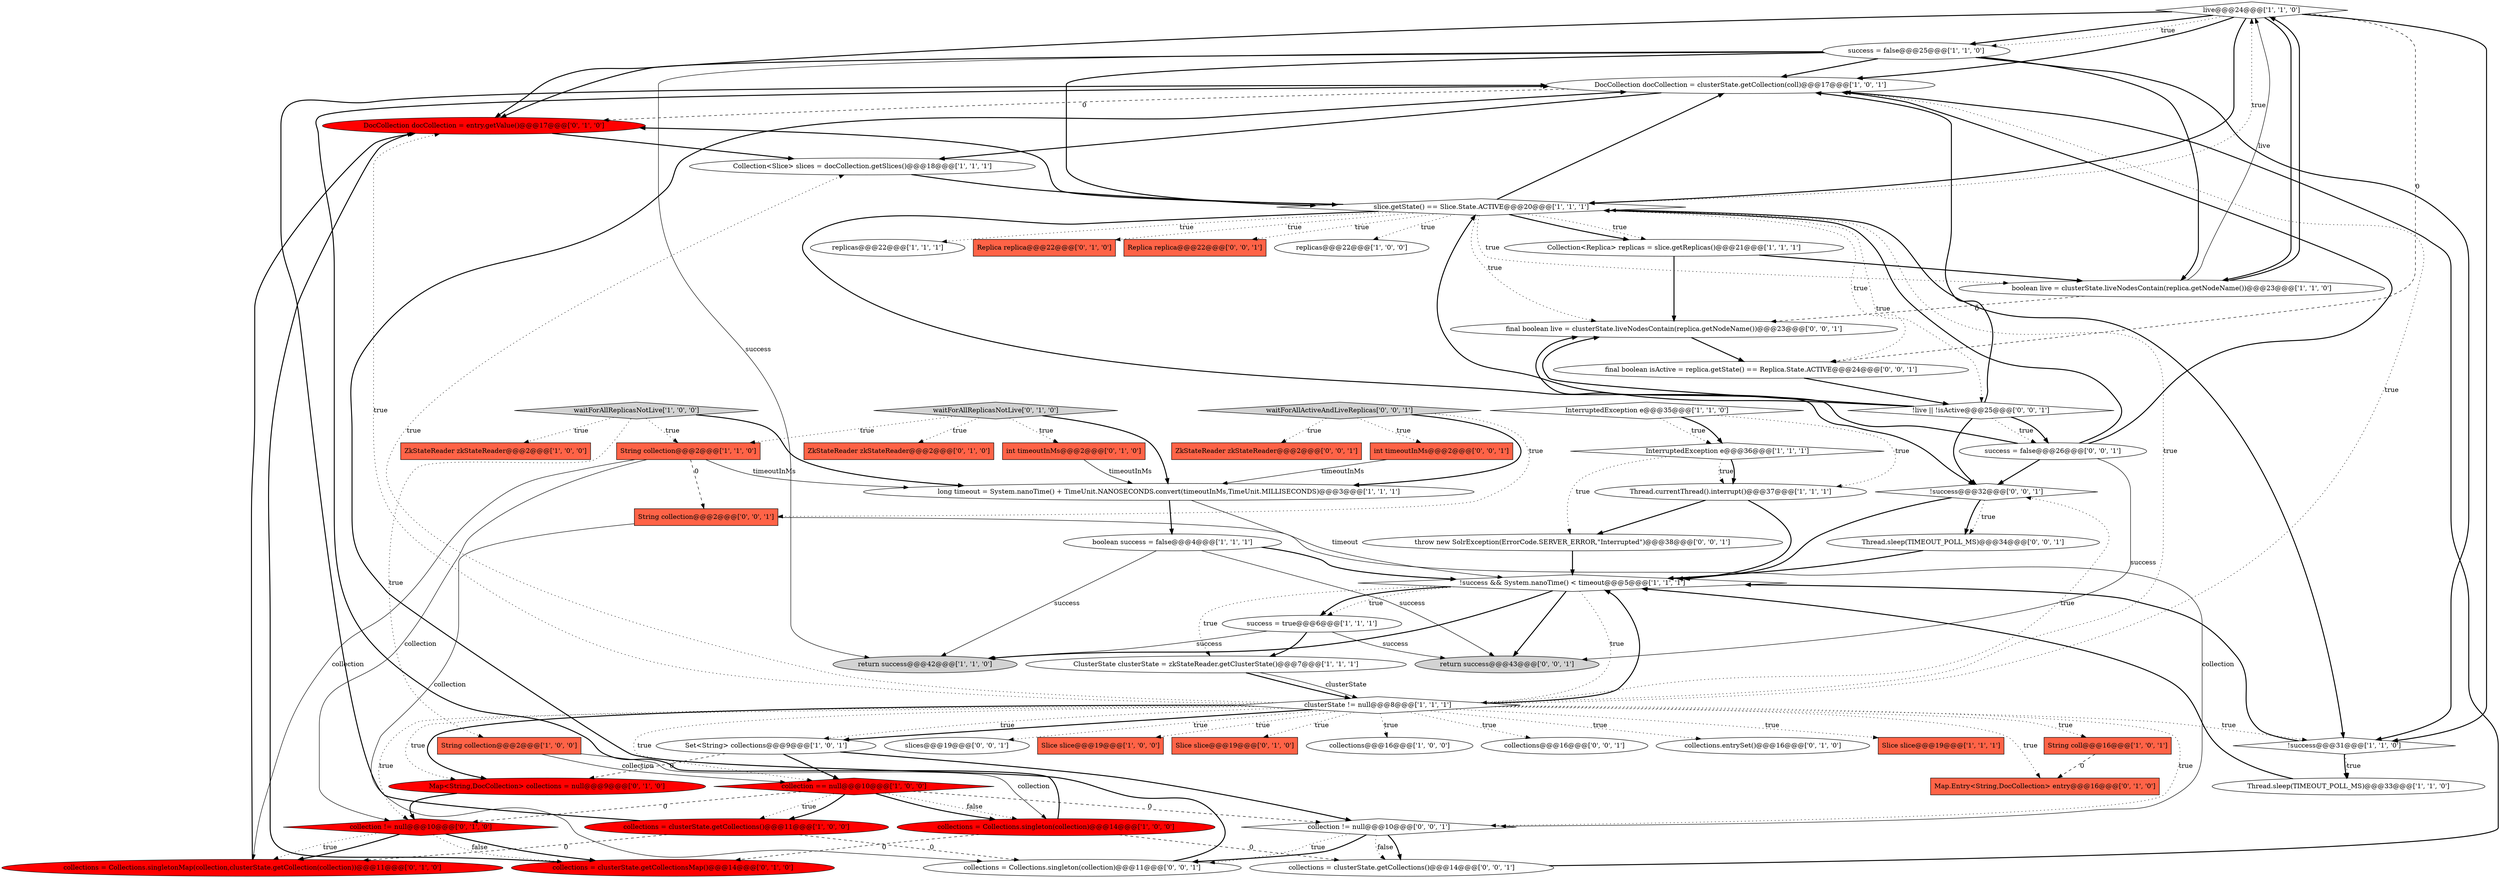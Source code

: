 digraph {
25 [style = filled, label = "live@@@24@@@['1', '1', '0']", fillcolor = white, shape = diamond image = "AAA0AAABBB1BBB"];
16 [style = filled, label = "DocCollection docCollection = clusterState.getCollection(coll)@@@17@@@['1', '0', '1']", fillcolor = white, shape = ellipse image = "AAA0AAABBB1BBB"];
4 [style = filled, label = "slice.getState() == Slice.State.ACTIVE@@@20@@@['1', '1', '1']", fillcolor = white, shape = diamond image = "AAA0AAABBB1BBB"];
38 [style = filled, label = "waitForAllReplicasNotLive['0', '1', '0']", fillcolor = lightgray, shape = diamond image = "AAA0AAABBB2BBB"];
56 [style = filled, label = "collections = Collections.singleton(collection)@@@11@@@['0', '0', '1']", fillcolor = white, shape = ellipse image = "AAA0AAABBB3BBB"];
22 [style = filled, label = "!success && System.nanoTime() < timeout@@@5@@@['1', '1', '1']", fillcolor = white, shape = diamond image = "AAA0AAABBB1BBB"];
41 [style = filled, label = "collections = Collections.singletonMap(collection,clusterState.getCollection(collection))@@@11@@@['0', '1', '0']", fillcolor = red, shape = ellipse image = "AAA1AAABBB2BBB"];
48 [style = filled, label = "final boolean live = clusterState.liveNodesContain(replica.getNodeName())@@@23@@@['0', '0', '1']", fillcolor = white, shape = ellipse image = "AAA0AAABBB3BBB"];
0 [style = filled, label = "String collection@@@2@@@['1', '0', '0']", fillcolor = tomato, shape = box image = "AAA0AAABBB1BBB"];
3 [style = filled, label = "boolean success = false@@@4@@@['1', '1', '1']", fillcolor = white, shape = ellipse image = "AAA0AAABBB1BBB"];
31 [style = filled, label = "Slice slice@@@19@@@['1', '1', '1']", fillcolor = tomato, shape = box image = "AAA0AAABBB1BBB"];
28 [style = filled, label = "InterruptedException e@@@36@@@['1', '1', '1']", fillcolor = white, shape = diamond image = "AAA0AAABBB1BBB"];
10 [style = filled, label = "return success@@@42@@@['1', '1', '0']", fillcolor = lightgray, shape = ellipse image = "AAA0AAABBB1BBB"];
34 [style = filled, label = "ZkStateReader zkStateReader@@@2@@@['0', '1', '0']", fillcolor = tomato, shape = box image = "AAA0AAABBB2BBB"];
37 [style = filled, label = "collections.entrySet()@@@16@@@['0', '1', '0']", fillcolor = white, shape = ellipse image = "AAA0AAABBB2BBB"];
5 [style = filled, label = "waitForAllReplicasNotLive['1', '0', '0']", fillcolor = lightgray, shape = diamond image = "AAA0AAABBB1BBB"];
51 [style = filled, label = "!live || !isActive@@@25@@@['0', '0', '1']", fillcolor = white, shape = diamond image = "AAA0AAABBB3BBB"];
61 [style = filled, label = "Thread.sleep(TIMEOUT_POLL_MS)@@@34@@@['0', '0', '1']", fillcolor = white, shape = ellipse image = "AAA0AAABBB3BBB"];
39 [style = filled, label = "DocCollection docCollection = entry.getValue()@@@17@@@['0', '1', '0']", fillcolor = red, shape = ellipse image = "AAA1AAABBB2BBB"];
26 [style = filled, label = "replicas@@@22@@@['1', '1', '1']", fillcolor = white, shape = ellipse image = "AAA0AAABBB1BBB"];
18 [style = filled, label = "Thread.currentThread().interrupt()@@@37@@@['1', '1', '1']", fillcolor = white, shape = ellipse image = "AAA0AAABBB1BBB"];
53 [style = filled, label = "ZkStateReader zkStateReader@@@2@@@['0', '0', '1']", fillcolor = tomato, shape = box image = "AAA0AAABBB3BBB"];
13 [style = filled, label = "InterruptedException e@@@35@@@['1', '1', '0']", fillcolor = white, shape = diamond image = "AAA0AAABBB1BBB"];
24 [style = filled, label = "boolean live = clusterState.liveNodesContain(replica.getNodeName())@@@23@@@['1', '1', '0']", fillcolor = white, shape = ellipse image = "AAA0AAABBB1BBB"];
44 [style = filled, label = "collections = clusterState.getCollectionsMap()@@@14@@@['0', '1', '0']", fillcolor = red, shape = ellipse image = "AAA1AAABBB2BBB"];
20 [style = filled, label = "String coll@@@16@@@['1', '0', '1']", fillcolor = tomato, shape = box image = "AAA0AAABBB1BBB"];
9 [style = filled, label = "Collection<Slice> slices = docCollection.getSlices()@@@18@@@['1', '1', '1']", fillcolor = white, shape = ellipse image = "AAA0AAABBB1BBB"];
42 [style = filled, label = "collection != null@@@10@@@['0', '1', '0']", fillcolor = red, shape = diamond image = "AAA1AAABBB2BBB"];
52 [style = filled, label = "throw new SolrException(ErrorCode.SERVER_ERROR,\"Interrupted\")@@@38@@@['0', '0', '1']", fillcolor = white, shape = ellipse image = "AAA0AAABBB3BBB"];
2 [style = filled, label = "long timeout = System.nanoTime() + TimeUnit.NANOSECONDS.convert(timeoutInMs,TimeUnit.MILLISECONDS)@@@3@@@['1', '1', '1']", fillcolor = white, shape = ellipse image = "AAA0AAABBB1BBB"];
57 [style = filled, label = "String collection@@@2@@@['0', '0', '1']", fillcolor = tomato, shape = box image = "AAA0AAABBB3BBB"];
21 [style = filled, label = "Set<String> collections@@@9@@@['1', '0', '1']", fillcolor = white, shape = ellipse image = "AAA0AAABBB1BBB"];
27 [style = filled, label = "collections = clusterState.getCollections()@@@11@@@['1', '0', '0']", fillcolor = red, shape = ellipse image = "AAA1AAABBB1BBB"];
45 [style = filled, label = "!success@@@32@@@['0', '0', '1']", fillcolor = white, shape = diamond image = "AAA0AAABBB3BBB"];
7 [style = filled, label = "!success@@@31@@@['1', '1', '0']", fillcolor = white, shape = diamond image = "AAA0AAABBB1BBB"];
32 [style = filled, label = "success = false@@@25@@@['1', '1', '0']", fillcolor = white, shape = ellipse image = "AAA0AAABBB1BBB"];
43 [style = filled, label = "Map<String,DocCollection> collections = null@@@9@@@['0', '1', '0']", fillcolor = red, shape = ellipse image = "AAA1AAABBB2BBB"];
23 [style = filled, label = "Collection<Replica> replicas = slice.getReplicas()@@@21@@@['1', '1', '1']", fillcolor = white, shape = ellipse image = "AAA0AAABBB1BBB"];
49 [style = filled, label = "collection != null@@@10@@@['0', '0', '1']", fillcolor = white, shape = diamond image = "AAA0AAABBB3BBB"];
36 [style = filled, label = "Replica replica@@@22@@@['0', '1', '0']", fillcolor = tomato, shape = box image = "AAA0AAABBB2BBB"];
55 [style = filled, label = "int timeoutInMs@@@2@@@['0', '0', '1']", fillcolor = tomato, shape = box image = "AAA0AAABBB3BBB"];
6 [style = filled, label = "clusterState != null@@@8@@@['1', '1', '1']", fillcolor = white, shape = diamond image = "AAA0AAABBB1BBB"];
30 [style = filled, label = "collections = Collections.singleton(collection)@@@14@@@['1', '0', '0']", fillcolor = red, shape = ellipse image = "AAA1AAABBB1BBB"];
59 [style = filled, label = "slices@@@19@@@['0', '0', '1']", fillcolor = white, shape = ellipse image = "AAA0AAABBB3BBB"];
19 [style = filled, label = "Thread.sleep(TIMEOUT_POLL_MS)@@@33@@@['1', '1', '0']", fillcolor = white, shape = ellipse image = "AAA0AAABBB1BBB"];
14 [style = filled, label = "success = true@@@6@@@['1', '1', '1']", fillcolor = white, shape = ellipse image = "AAA0AAABBB1BBB"];
11 [style = filled, label = "Slice slice@@@19@@@['1', '0', '0']", fillcolor = tomato, shape = box image = "AAA0AAABBB1BBB"];
33 [style = filled, label = "Slice slice@@@19@@@['0', '1', '0']", fillcolor = tomato, shape = box image = "AAA0AAABBB2BBB"];
8 [style = filled, label = "collections@@@16@@@['1', '0', '0']", fillcolor = white, shape = ellipse image = "AAA0AAABBB1BBB"];
40 [style = filled, label = "Map.Entry<String,DocCollection> entry@@@16@@@['0', '1', '0']", fillcolor = tomato, shape = box image = "AAA1AAABBB2BBB"];
62 [style = filled, label = "return success@@@43@@@['0', '0', '1']", fillcolor = lightgray, shape = ellipse image = "AAA0AAABBB3BBB"];
47 [style = filled, label = "collections@@@16@@@['0', '0', '1']", fillcolor = white, shape = ellipse image = "AAA0AAABBB3BBB"];
29 [style = filled, label = "ClusterState clusterState = zkStateReader.getClusterState()@@@7@@@['1', '1', '1']", fillcolor = white, shape = ellipse image = "AAA0AAABBB1BBB"];
35 [style = filled, label = "int timeoutInMs@@@2@@@['0', '1', '0']", fillcolor = tomato, shape = box image = "AAA0AAABBB2BBB"];
1 [style = filled, label = "ZkStateReader zkStateReader@@@2@@@['1', '0', '0']", fillcolor = tomato, shape = box image = "AAA0AAABBB1BBB"];
58 [style = filled, label = "final boolean isActive = replica.getState() == Replica.State.ACTIVE@@@24@@@['0', '0', '1']", fillcolor = white, shape = ellipse image = "AAA0AAABBB3BBB"];
54 [style = filled, label = "success = false@@@26@@@['0', '0', '1']", fillcolor = white, shape = ellipse image = "AAA0AAABBB3BBB"];
60 [style = filled, label = "collections = clusterState.getCollections()@@@14@@@['0', '0', '1']", fillcolor = white, shape = ellipse image = "AAA0AAABBB3BBB"];
50 [style = filled, label = "waitForAllActiveAndLiveReplicas['0', '0', '1']", fillcolor = lightgray, shape = diamond image = "AAA0AAABBB3BBB"];
46 [style = filled, label = "Replica replica@@@22@@@['0', '0', '1']", fillcolor = tomato, shape = box image = "AAA0AAABBB3BBB"];
15 [style = filled, label = "collection == null@@@10@@@['1', '0', '0']", fillcolor = red, shape = diamond image = "AAA1AAABBB1BBB"];
12 [style = filled, label = "replicas@@@22@@@['1', '0', '0']", fillcolor = white, shape = ellipse image = "AAA0AAABBB1BBB"];
17 [style = filled, label = "String collection@@@2@@@['1', '1', '0']", fillcolor = tomato, shape = box image = "AAA0AAABBB1BBB"];
6->43 [style = bold, label=""];
42->41 [style = bold, label=""];
13->28 [style = dotted, label="true"];
6->31 [style = dotted, label="true"];
30->44 [style = dashed, label="0"];
6->22 [style = bold, label=""];
38->34 [style = dotted, label="true"];
39->9 [style = bold, label=""];
20->40 [style = dashed, label="0"];
21->15 [style = bold, label=""];
6->39 [style = dotted, label="true"];
5->1 [style = dotted, label="true"];
43->42 [style = bold, label=""];
57->56 [style = solid, label="collection"];
6->59 [style = dotted, label="true"];
50->2 [style = bold, label=""];
17->41 [style = solid, label="collection"];
22->14 [style = dotted, label="true"];
29->6 [style = bold, label=""];
18->22 [style = bold, label=""];
42->44 [style = bold, label=""];
51->48 [style = bold, label=""];
45->61 [style = bold, label=""];
61->22 [style = bold, label=""];
54->16 [style = bold, label=""];
45->22 [style = bold, label=""];
28->18 [style = dotted, label="true"];
57->49 [style = solid, label="collection"];
49->56 [style = bold, label=""];
4->36 [style = dotted, label="true"];
32->4 [style = bold, label=""];
4->24 [style = dotted, label="true"];
6->11 [style = dotted, label="true"];
51->54 [style = dotted, label="true"];
16->9 [style = bold, label=""];
3->62 [style = solid, label="success"];
4->16 [style = bold, label=""];
16->39 [style = dashed, label="0"];
6->15 [style = dotted, label="true"];
50->55 [style = dotted, label="true"];
22->29 [style = dotted, label="true"];
25->32 [style = dotted, label="true"];
28->18 [style = bold, label=""];
60->16 [style = bold, label=""];
51->54 [style = bold, label=""];
4->51 [style = dotted, label="true"];
4->23 [style = dotted, label="true"];
24->48 [style = dashed, label="0"];
6->37 [style = dotted, label="true"];
32->7 [style = bold, label=""];
28->52 [style = dotted, label="true"];
27->16 [style = bold, label=""];
51->16 [style = bold, label=""];
14->10 [style = solid, label="success"];
25->7 [style = bold, label=""];
35->2 [style = solid, label="timeoutInMs"];
38->2 [style = bold, label=""];
23->48 [style = bold, label=""];
6->20 [style = dotted, label="true"];
15->27 [style = dotted, label="true"];
4->45 [style = bold, label=""];
25->24 [style = bold, label=""];
32->10 [style = solid, label="success"];
58->51 [style = bold, label=""];
0->30 [style = solid, label="collection"];
6->43 [style = dotted, label="true"];
17->2 [style = solid, label="timeoutInMs"];
54->62 [style = solid, label="success"];
6->49 [style = dotted, label="true"];
6->7 [style = dotted, label="true"];
56->16 [style = bold, label=""];
6->42 [style = dotted, label="true"];
22->14 [style = bold, label=""];
14->62 [style = solid, label="success"];
6->33 [style = dotted, label="true"];
19->22 [style = bold, label=""];
4->23 [style = bold, label=""];
4->26 [style = dotted, label="true"];
6->47 [style = dotted, label="true"];
6->40 [style = dotted, label="true"];
13->18 [style = dotted, label="true"];
48->58 [style = bold, label=""];
25->39 [style = bold, label=""];
51->4 [style = bold, label=""];
15->30 [style = dotted, label="false"];
27->41 [style = dashed, label="0"];
6->21 [style = bold, label=""];
4->39 [style = bold, label=""];
2->3 [style = bold, label=""];
27->56 [style = dashed, label="0"];
5->0 [style = dotted, label="true"];
32->16 [style = bold, label=""];
52->22 [style = bold, label=""];
25->16 [style = bold, label=""];
17->42 [style = solid, label="collection"];
4->7 [style = bold, label=""];
42->41 [style = dotted, label="true"];
4->58 [style = dotted, label="true"];
49->56 [style = dotted, label="true"];
7->22 [style = bold, label=""];
50->53 [style = dotted, label="true"];
50->57 [style = dotted, label="true"];
51->45 [style = bold, label=""];
3->10 [style = solid, label="success"];
6->9 [style = dotted, label="true"];
6->8 [style = dotted, label="true"];
4->46 [style = dotted, label="true"];
24->25 [style = bold, label=""];
49->60 [style = bold, label=""];
22->10 [style = bold, label=""];
14->29 [style = bold, label=""];
21->49 [style = bold, label=""];
32->39 [style = bold, label=""];
6->21 [style = dotted, label="true"];
4->12 [style = dotted, label="true"];
0->15 [style = solid, label="collection"];
18->52 [style = bold, label=""];
7->19 [style = bold, label=""];
5->17 [style = dotted, label="true"];
25->58 [style = dashed, label="0"];
54->45 [style = bold, label=""];
21->43 [style = dashed, label="0"];
49->60 [style = dotted, label="false"];
7->19 [style = dotted, label="true"];
9->4 [style = bold, label=""];
2->22 [style = solid, label="timeout"];
42->44 [style = dotted, label="false"];
25->32 [style = bold, label=""];
25->4 [style = bold, label=""];
54->48 [style = bold, label=""];
30->60 [style = dashed, label="0"];
15->30 [style = bold, label=""];
4->25 [style = dotted, label="true"];
45->61 [style = dotted, label="true"];
44->39 [style = bold, label=""];
3->22 [style = bold, label=""];
54->4 [style = bold, label=""];
22->6 [style = dotted, label="true"];
15->42 [style = dashed, label="0"];
17->57 [style = dashed, label="0"];
24->25 [style = solid, label="live"];
5->2 [style = bold, label=""];
23->24 [style = bold, label=""];
6->4 [style = dotted, label="true"];
22->62 [style = bold, label=""];
38->35 [style = dotted, label="true"];
15->49 [style = dashed, label="0"];
38->17 [style = dotted, label="true"];
4->48 [style = dotted, label="true"];
6->45 [style = dotted, label="true"];
55->2 [style = solid, label="timeoutInMs"];
41->39 [style = bold, label=""];
30->16 [style = bold, label=""];
15->27 [style = bold, label=""];
32->24 [style = bold, label=""];
29->6 [style = solid, label="clusterState"];
6->16 [style = dotted, label="true"];
13->28 [style = bold, label=""];
}
